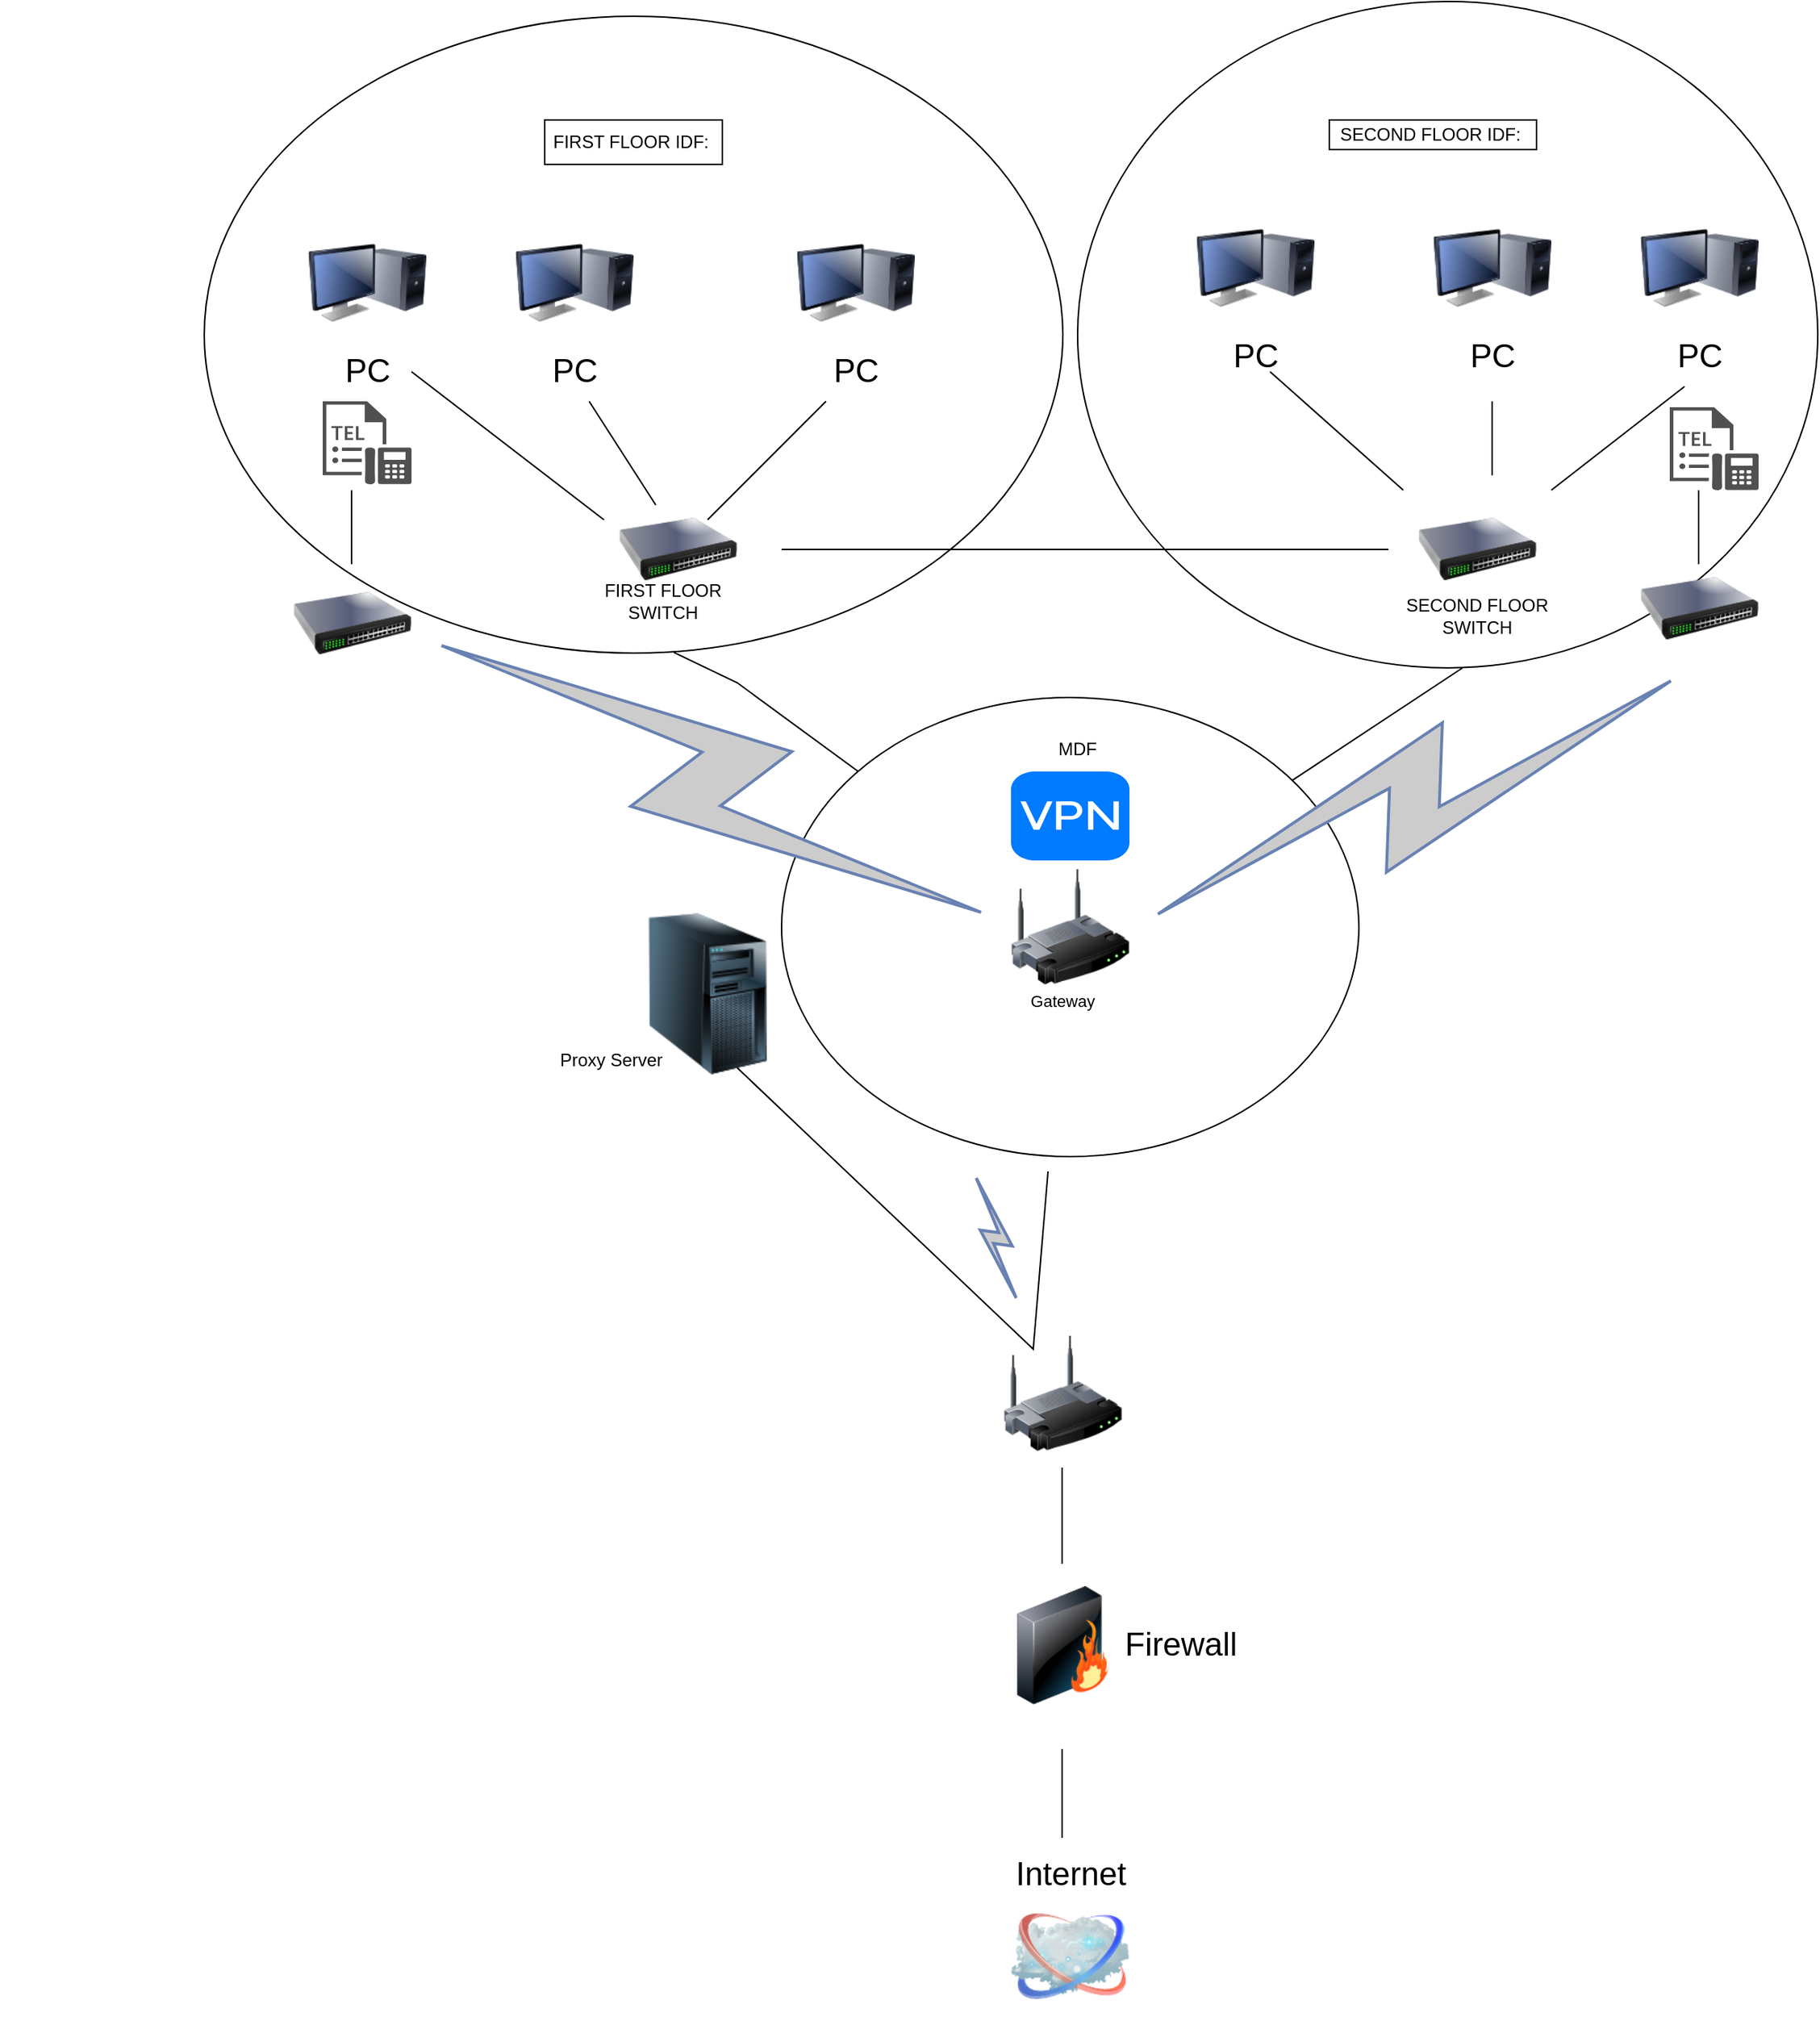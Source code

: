 <mxfile version="20.3.6" type="github">
  <diagram name="Page-1" id="55a83fd1-7818-8e21-69c5-c3457e3827bb">
    <mxGraphModel dx="2286" dy="614" grid="1" gridSize="10" guides="1" tooltips="1" connect="1" arrows="1" fold="1" page="1" pageScale="1" pageWidth="1100" pageHeight="850" background="none" math="0" shadow="0">
      <root>
        <mxCell id="0" />
        <mxCell id="1" parent="0" />
        <mxCell id="r3Tc5o4a9rt03ika3DRH-27" value="" style="ellipse;whiteSpace=wrap;html=1;" vertex="1" parent="1">
          <mxGeometry x="400" y="1300" width="390" height="310" as="geometry" />
        </mxCell>
        <mxCell id="r3Tc5o4a9rt03ika3DRH-25" value="" style="ellipse;whiteSpace=wrap;html=1;" vertex="1" parent="1">
          <mxGeometry x="600" y="830" width="500" height="450" as="geometry" />
        </mxCell>
        <mxCell id="r3Tc5o4a9rt03ika3DRH-24" value="" style="ellipse;whiteSpace=wrap;html=1;" vertex="1" parent="1">
          <mxGeometry x="10" y="840" width="580" height="430" as="geometry" />
        </mxCell>
        <mxCell id="69ecfefc5c41e42c-1" value="" style="image;html=1;labelBackgroundColor=#ffffff;image=img/lib/clip_art/networking/Wireless_Router_128x128.png;rounded=1;shadow=0;comic=0;strokeWidth=2;fontSize=22" parent="1" vertex="1">
          <mxGeometry x="550" y="1730" width="80" height="80" as="geometry" />
        </mxCell>
        <mxCell id="69ecfefc5c41e42c-5" value="PC" style="image;html=1;labelBackgroundColor=#ffffff;image=img/lib/clip_art/computers/Monitor_Tower_128x128.png;rounded=1;shadow=0;comic=0;strokeWidth=2;fontSize=22" parent="1" vertex="1">
          <mxGeometry x="80" y="980" width="80" height="80" as="geometry" />
        </mxCell>
        <mxCell id="r3Tc5o4a9rt03ika3DRH-1" value="FIRST FLOOR IDF:&amp;nbsp;" style="rounded=0;whiteSpace=wrap;html=1;" vertex="1" parent="1">
          <mxGeometry x="240" y="910" width="120" height="30" as="geometry" />
        </mxCell>
        <mxCell id="r3Tc5o4a9rt03ika3DRH-3" value="PC" style="image;html=1;labelBackgroundColor=#ffffff;image=img/lib/clip_art/computers/Monitor_Tower_128x128.png;rounded=1;shadow=0;comic=0;strokeWidth=2;fontSize=22" vertex="1" parent="1">
          <mxGeometry x="220" y="980" width="80" height="80" as="geometry" />
        </mxCell>
        <mxCell id="r3Tc5o4a9rt03ika3DRH-5" value="PC" style="image;html=1;labelBackgroundColor=#ffffff;image=img/lib/clip_art/computers/Monitor_Tower_128x128.png;rounded=1;shadow=0;comic=0;strokeWidth=2;fontSize=22" vertex="1" parent="1">
          <mxGeometry x="410" y="980" width="80" height="80" as="geometry" />
        </mxCell>
        <mxCell id="r3Tc5o4a9rt03ika3DRH-6" value="" style="image;html=1;image=img/lib/clip_art/networking/Switch_128x128.png" vertex="1" parent="1">
          <mxGeometry x="290" y="1160" width="80" height="80" as="geometry" />
        </mxCell>
        <mxCell id="r3Tc5o4a9rt03ika3DRH-7" value="" style="endArrow=none;html=1;rounded=0;" edge="1" parent="1">
          <mxGeometry width="50" height="50" relative="1" as="geometry">
            <mxPoint x="150" y="1080" as="sourcePoint" />
            <mxPoint x="280" y="1180" as="targetPoint" />
          </mxGeometry>
        </mxCell>
        <mxCell id="r3Tc5o4a9rt03ika3DRH-11" value="FIRST FLOOR SWITCH" style="text;html=1;strokeColor=none;fillColor=none;align=center;verticalAlign=middle;whiteSpace=wrap;rounded=0;" vertex="1" parent="1">
          <mxGeometry x="270" y="1220" width="100" height="30" as="geometry" />
        </mxCell>
        <mxCell id="r3Tc5o4a9rt03ika3DRH-12" value="PC" style="image;html=1;labelBackgroundColor=#ffffff;image=img/lib/clip_art/computers/Monitor_Tower_128x128.png;rounded=1;shadow=0;comic=0;strokeWidth=2;fontSize=22" vertex="1" parent="1">
          <mxGeometry x="680" y="970" width="80" height="80" as="geometry" />
        </mxCell>
        <mxCell id="r3Tc5o4a9rt03ika3DRH-13" value="PC" style="image;html=1;labelBackgroundColor=#ffffff;image=img/lib/clip_art/computers/Monitor_Tower_128x128.png;rounded=1;shadow=0;comic=0;strokeWidth=2;fontSize=22" vertex="1" parent="1">
          <mxGeometry x="840" y="970" width="80" height="80" as="geometry" />
        </mxCell>
        <mxCell id="r3Tc5o4a9rt03ika3DRH-14" value="PC" style="image;html=1;labelBackgroundColor=#ffffff;image=img/lib/clip_art/computers/Monitor_Tower_128x128.png;rounded=1;shadow=0;comic=0;strokeWidth=2;fontSize=22" vertex="1" parent="1">
          <mxGeometry x="980" y="970" width="80" height="80" as="geometry" />
        </mxCell>
        <mxCell id="r3Tc5o4a9rt03ika3DRH-16" value="SECOND FLOOR IDF:&amp;nbsp;" style="rounded=0;whiteSpace=wrap;html=1;" vertex="1" parent="1">
          <mxGeometry x="770" y="910" width="140" height="20" as="geometry" />
        </mxCell>
        <mxCell id="r3Tc5o4a9rt03ika3DRH-17" value="" style="image;html=1;image=img/lib/clip_art/networking/Switch_128x128.png" vertex="1" parent="1">
          <mxGeometry x="830" y="1160" width="80" height="80" as="geometry" />
        </mxCell>
        <mxCell id="r3Tc5o4a9rt03ika3DRH-18" value="" style="endArrow=none;html=1;rounded=0;" edge="1" parent="1">
          <mxGeometry width="50" height="50" relative="1" as="geometry">
            <mxPoint x="400" y="1200" as="sourcePoint" />
            <mxPoint x="810" y="1200" as="targetPoint" />
          </mxGeometry>
        </mxCell>
        <mxCell id="r3Tc5o4a9rt03ika3DRH-19" value="SECOND FLOOR SWITCH" style="text;html=1;strokeColor=none;fillColor=none;align=center;verticalAlign=middle;whiteSpace=wrap;rounded=0;" vertex="1" parent="1">
          <mxGeometry x="820" y="1230" width="100" height="30" as="geometry" />
        </mxCell>
        <mxCell id="r3Tc5o4a9rt03ika3DRH-20" value="" style="endArrow=none;html=1;rounded=0;" edge="1" parent="1">
          <mxGeometry width="50" height="50" relative="1" as="geometry">
            <mxPoint x="730" y="1080" as="sourcePoint" />
            <mxPoint x="820" y="1160" as="targetPoint" />
          </mxGeometry>
        </mxCell>
        <mxCell id="r3Tc5o4a9rt03ika3DRH-21" value="" style="endArrow=none;html=1;rounded=0;" edge="1" parent="1">
          <mxGeometry width="50" height="50" relative="1" as="geometry">
            <mxPoint x="880" y="1100" as="sourcePoint" />
            <mxPoint x="880" y="1150" as="targetPoint" />
          </mxGeometry>
        </mxCell>
        <mxCell id="r3Tc5o4a9rt03ika3DRH-22" value="" style="endArrow=none;html=1;rounded=0;" edge="1" parent="1">
          <mxGeometry width="50" height="50" relative="1" as="geometry">
            <mxPoint x="1010" y="1090" as="sourcePoint" />
            <mxPoint x="920" y="1160" as="targetPoint" />
          </mxGeometry>
        </mxCell>
        <mxCell id="r3Tc5o4a9rt03ika3DRH-23" value="" style="html=1;strokeWidth=1;shadow=0;dashed=0;shape=mxgraph.ios7.misc.vpn;fillColor=#007AFF;strokeColor=none;buttonText=;strokeColor2=#222222;fontColor=#222222;fontSize=8;verticalLabelPosition=bottom;verticalAlign=top;align=center;sketch=0;" vertex="1" parent="1">
          <mxGeometry x="555" y="1350" width="80" height="60" as="geometry" />
        </mxCell>
        <mxCell id="r3Tc5o4a9rt03ika3DRH-28" value="MDF" style="text;html=1;strokeColor=none;fillColor=none;align=center;verticalAlign=middle;whiteSpace=wrap;rounded=0;" vertex="1" parent="1">
          <mxGeometry x="570" y="1320" width="60" height="30" as="geometry" />
        </mxCell>
        <mxCell id="r3Tc5o4a9rt03ika3DRH-29" value="" style="endArrow=none;html=1;rounded=0;entryX=0.547;entryY=0.999;entryDx=0;entryDy=0;entryPerimeter=0;" edge="1" parent="1" source="r3Tc5o4a9rt03ika3DRH-27" target="r3Tc5o4a9rt03ika3DRH-24">
          <mxGeometry width="50" height="50" relative="1" as="geometry">
            <mxPoint x="335" y="1320" as="sourcePoint" />
            <mxPoint x="385" y="1270" as="targetPoint" />
            <Array as="points">
              <mxPoint x="370" y="1290" />
            </Array>
          </mxGeometry>
        </mxCell>
        <mxCell id="r3Tc5o4a9rt03ika3DRH-30" value="" style="endArrow=none;html=1;rounded=0;" edge="1" parent="1" source="r3Tc5o4a9rt03ika3DRH-27">
          <mxGeometry width="50" height="50" relative="1" as="geometry">
            <mxPoint x="810" y="1330" as="sourcePoint" />
            <mxPoint x="860" y="1280" as="targetPoint" />
          </mxGeometry>
        </mxCell>
        <mxCell id="r3Tc5o4a9rt03ika3DRH-34" value="" style="image;html=1;image=img/lib/clip_art/computers/Server_Tower_128x128.png" vertex="1" parent="1">
          <mxGeometry x="310" y="1430" width="80" height="140" as="geometry" />
        </mxCell>
        <mxCell id="r3Tc5o4a9rt03ika3DRH-36" value="Proxy Server" style="text;html=1;strokeColor=none;fillColor=none;align=center;verticalAlign=middle;whiteSpace=wrap;rounded=0;" vertex="1" parent="1">
          <mxGeometry x="240" y="1530" width="90" height="30" as="geometry" />
        </mxCell>
        <mxCell id="r3Tc5o4a9rt03ika3DRH-37" value="" style="endArrow=none;html=1;rounded=0;" edge="1" parent="1">
          <mxGeometry width="50" height="50" relative="1" as="geometry">
            <mxPoint x="370" y="1550" as="sourcePoint" />
            <mxPoint x="580" y="1620" as="targetPoint" />
            <Array as="points">
              <mxPoint x="570" y="1740" />
            </Array>
          </mxGeometry>
        </mxCell>
        <mxCell id="r3Tc5o4a9rt03ika3DRH-38" value="" style="html=1;fillColor=#CCCCCC;strokeColor=#6881B3;gradientColor=none;gradientDirection=north;strokeWidth=2;shape=mxgraph.networks.comm_link_edge;html=1;labelBackgroundColor=none;endArrow=none;fontFamily=Verdana;fontSize=22;fontColor=#000000;" edge="1" parent="1">
          <mxGeometry width="100" height="100" relative="1" as="geometry">
            <mxPoint x="530" y="1620" as="sourcePoint" />
            <mxPoint x="560" y="1710" as="targetPoint" />
            <Array as="points">
              <mxPoint x="570" y="1720" />
            </Array>
          </mxGeometry>
        </mxCell>
        <mxCell id="r3Tc5o4a9rt03ika3DRH-39" value="Firewall" style="image;html=1;labelBackgroundColor=#ffffff;image=img/lib/clip_art/networking/Firewall_128x128.png;rounded=1;shadow=0;comic=0;strokeWidth=2;fontSize=22;labelPosition=right;verticalLabelPosition=middle;align=left;verticalAlign=middle;" vertex="1" parent="1">
          <mxGeometry x="550" y="1900" width="80" height="80" as="geometry" />
        </mxCell>
        <mxCell id="r3Tc5o4a9rt03ika3DRH-40" value="" style="endArrow=none;html=1;rounded=0;" edge="1" parent="1">
          <mxGeometry width="50" height="50" relative="1" as="geometry">
            <mxPoint x="315" y="1170" as="sourcePoint" />
            <mxPoint x="270" y="1100" as="targetPoint" />
            <Array as="points" />
          </mxGeometry>
        </mxCell>
        <mxCell id="r3Tc5o4a9rt03ika3DRH-41" value="" style="endArrow=none;html=1;rounded=0;labelBackgroundColor=default;strokeColor=default;fontFamily=Helvetica;fontSize=11;fontColor=default;shape=connector;" edge="1" parent="1">
          <mxGeometry width="50" height="50" relative="1" as="geometry">
            <mxPoint x="350" y="1180" as="sourcePoint" />
            <mxPoint x="430" y="1100" as="targetPoint" />
          </mxGeometry>
        </mxCell>
        <mxCell id="r3Tc5o4a9rt03ika3DRH-42" value="" style="endArrow=none;html=1;rounded=0;labelBackgroundColor=default;strokeColor=default;fontFamily=Helvetica;fontSize=11;fontColor=default;shape=connector;" edge="1" parent="1">
          <mxGeometry width="50" height="50" relative="1" as="geometry">
            <mxPoint x="589.5" y="1885" as="sourcePoint" />
            <mxPoint x="589.5" y="1820" as="targetPoint" />
          </mxGeometry>
        </mxCell>
        <mxCell id="r3Tc5o4a9rt03ika3DRH-43" value="" style="endArrow=none;html=1;rounded=0;labelBackgroundColor=default;strokeColor=default;fontFamily=Helvetica;fontSize=11;fontColor=default;shape=connector;" edge="1" parent="1">
          <mxGeometry width="50" height="50" relative="1" as="geometry">
            <mxPoint x="589.5" y="2070" as="sourcePoint" />
            <mxPoint x="589.5" y="2010" as="targetPoint" />
          </mxGeometry>
        </mxCell>
        <mxCell id="r3Tc5o4a9rt03ika3DRH-45" value="Internet" style="image;html=1;labelBackgroundColor=#ffffff;image=img/lib/clip_art/networking/Cloud_128x128.png;rounded=1;shadow=0;comic=0;strokeWidth=2;fontSize=22;labelPosition=center;verticalLabelPosition=top;align=center;verticalAlign=bottom;" vertex="1" parent="1">
          <mxGeometry x="555" y="2110" width="80" height="80" as="geometry" />
        </mxCell>
        <mxCell id="r3Tc5o4a9rt03ika3DRH-63" value="" style="sketch=0;pointerEvents=1;shadow=0;dashed=0;html=1;strokeColor=none;fillColor=#505050;labelPosition=center;verticalLabelPosition=bottom;verticalAlign=top;outlineConnect=0;align=center;shape=mxgraph.office.communications.telephone_extension_dial_plan;fontFamily=Helvetica;fontSize=11;fontColor=default;" vertex="1" parent="1">
          <mxGeometry x="90" y="1100" width="60" height="56" as="geometry" />
        </mxCell>
        <mxCell id="r3Tc5o4a9rt03ika3DRH-64" value="" style="endArrow=none;html=1;rounded=0;labelBackgroundColor=default;strokeColor=default;fontFamily=Helvetica;fontSize=11;fontColor=default;shape=connector;" edge="1" parent="1">
          <mxGeometry width="50" height="50" relative="1" as="geometry">
            <mxPoint x="109.5" y="1210" as="sourcePoint" />
            <mxPoint x="109.5" y="1160" as="targetPoint" />
          </mxGeometry>
        </mxCell>
        <mxCell id="r3Tc5o4a9rt03ika3DRH-65" value="" style="image;html=1;labelBackgroundColor=#ffffff;image=img/lib/clip_art/networking/Wireless_Router_128x128.png;rounded=1;shadow=0;comic=0;strokeWidth=2;fontSize=22" vertex="1" parent="1">
          <mxGeometry x="555" y="1415" width="80" height="80" as="geometry" />
        </mxCell>
        <mxCell id="r3Tc5o4a9rt03ika3DRH-66" value="Gateway" style="text;html=1;strokeColor=none;fillColor=none;align=center;verticalAlign=middle;whiteSpace=wrap;rounded=0;fontFamily=Helvetica;fontSize=11;fontColor=default;" vertex="1" parent="1">
          <mxGeometry x="560" y="1490" width="60" height="30" as="geometry" />
        </mxCell>
        <mxCell id="r3Tc5o4a9rt03ika3DRH-67" value="" style="image;html=1;image=img/lib/clip_art/networking/Switch_128x128.png" vertex="1" parent="1">
          <mxGeometry x="70" y="1210" width="80" height="80" as="geometry" />
        </mxCell>
        <mxCell id="r3Tc5o4a9rt03ika3DRH-68" value="" style="html=1;fillColor=#CCCCCC;strokeColor=#6881B3;gradientColor=none;gradientDirection=north;strokeWidth=2;shape=mxgraph.networks.comm_link_edge;html=1;labelBackgroundColor=none;endArrow=none;fontFamily=Verdana;fontSize=22;fontColor=#000000;entryX=0;entryY=0.5;entryDx=0;entryDy=0;" edge="1" parent="1" target="r3Tc5o4a9rt03ika3DRH-65">
          <mxGeometry width="100" height="100" relative="1" as="geometry">
            <mxPoint x="150" y="1255" as="sourcePoint" />
            <mxPoint x="180" y="1345" as="targetPoint" />
            <Array as="points">
              <mxPoint x="-110" y="1195" />
              <mxPoint x="190" y="1355" />
            </Array>
          </mxGeometry>
        </mxCell>
        <mxCell id="r3Tc5o4a9rt03ika3DRH-69" value="" style="sketch=0;pointerEvents=1;shadow=0;dashed=0;html=1;strokeColor=none;fillColor=#505050;labelPosition=center;verticalLabelPosition=bottom;verticalAlign=top;outlineConnect=0;align=center;shape=mxgraph.office.communications.telephone_extension_dial_plan;fontFamily=Helvetica;fontSize=11;fontColor=default;" vertex="1" parent="1">
          <mxGeometry x="1000" y="1104" width="60" height="56" as="geometry" />
        </mxCell>
        <mxCell id="r3Tc5o4a9rt03ika3DRH-70" value="" style="endArrow=none;html=1;rounded=0;labelBackgroundColor=default;strokeColor=default;fontFamily=Helvetica;fontSize=11;fontColor=default;shape=connector;" edge="1" parent="1">
          <mxGeometry width="50" height="50" relative="1" as="geometry">
            <mxPoint x="1019.5" y="1210" as="sourcePoint" />
            <mxPoint x="1019.5" y="1160" as="targetPoint" />
            <Array as="points">
              <mxPoint x="1019.5" y="1180" />
            </Array>
          </mxGeometry>
        </mxCell>
        <mxCell id="r3Tc5o4a9rt03ika3DRH-71" value="" style="image;html=1;image=img/lib/clip_art/networking/Switch_128x128.png" vertex="1" parent="1">
          <mxGeometry x="980" y="1200" width="80" height="80" as="geometry" />
        </mxCell>
        <mxCell id="r3Tc5o4a9rt03ika3DRH-72" value="" style="html=1;fillColor=#CCCCCC;strokeColor=#6881B3;gradientColor=none;gradientDirection=north;strokeWidth=2;shape=mxgraph.networks.comm_link_edge;html=1;labelBackgroundColor=none;endArrow=none;fontFamily=Verdana;fontSize=22;fontColor=#000000;entryX=1;entryY=0.5;entryDx=0;entryDy=0;exitX=0.5;exitY=1;exitDx=0;exitDy=0;" edge="1" parent="1" source="r3Tc5o4a9rt03ika3DRH-71" target="r3Tc5o4a9rt03ika3DRH-65">
          <mxGeometry width="100" height="100" relative="1" as="geometry">
            <mxPoint x="767.5" y="1300" as="sourcePoint" />
            <mxPoint x="1172.5" y="1500" as="targetPoint" />
            <Array as="points">
              <mxPoint x="507.5" y="1240" />
              <mxPoint x="807.5" y="1400" />
            </Array>
          </mxGeometry>
        </mxCell>
      </root>
    </mxGraphModel>
  </diagram>
</mxfile>
